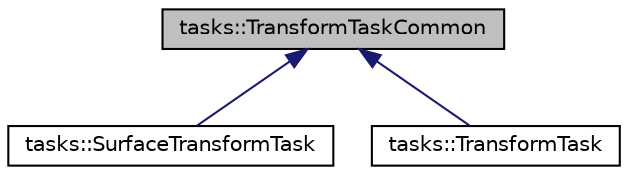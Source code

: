 digraph "tasks::TransformTaskCommon"
{
  edge [fontname="Helvetica",fontsize="10",labelfontname="Helvetica",labelfontsize="10"];
  node [fontname="Helvetica",fontsize="10",shape=record];
  Node0 [label="tasks::TransformTaskCommon",height=0.2,width=0.4,color="black", fillcolor="grey75", style="filled", fontcolor="black"];
  Node0 -> Node1 [dir="back",color="midnightblue",fontsize="10",style="solid",fontname="Helvetica"];
  Node1 [label="tasks::SurfaceTransformTask",height=0.2,width=0.4,color="black", fillcolor="white", style="filled",URL="$classtasks_1_1SurfaceTransformTask.html"];
  Node0 -> Node2 [dir="back",color="midnightblue",fontsize="10",style="solid",fontname="Helvetica"];
  Node2 [label="tasks::TransformTask",height=0.2,width=0.4,color="black", fillcolor="white", style="filled",URL="$classtasks_1_1TransformTask.html"];
}
